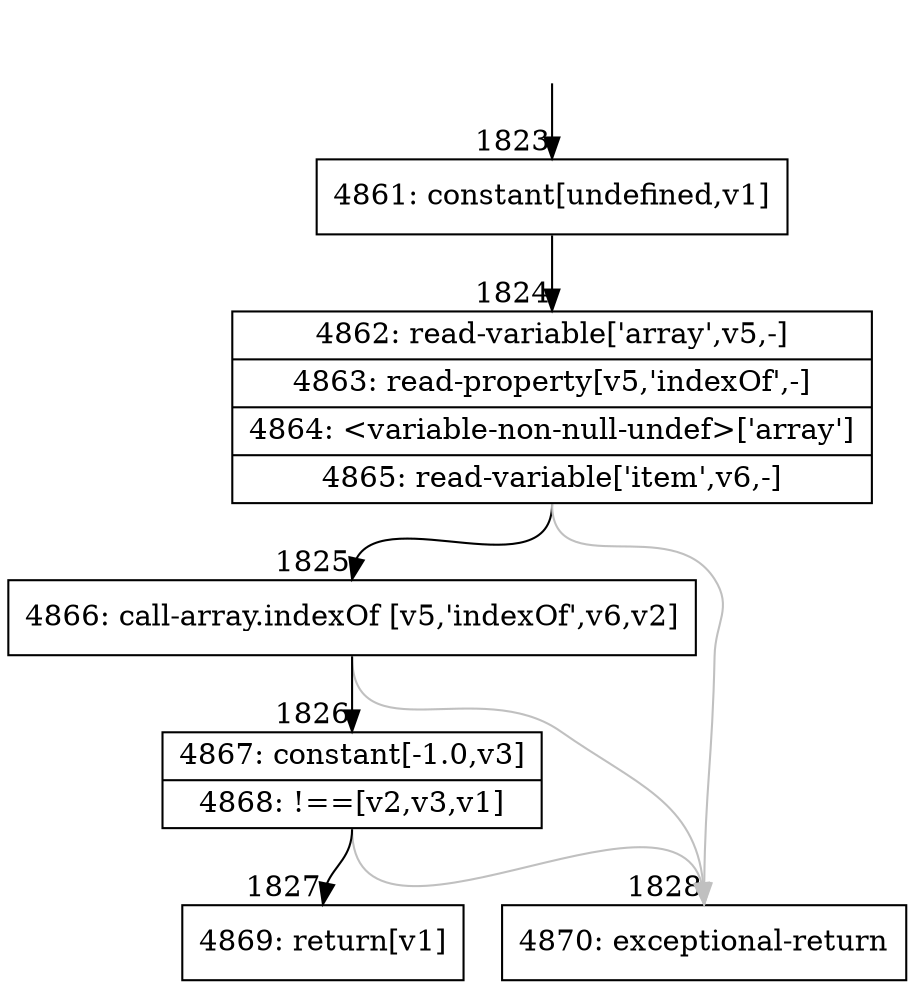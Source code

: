 digraph {
rankdir="TD"
BB_entry169[shape=none,label=""];
BB_entry169 -> BB1823 [tailport=s, headport=n, headlabel="    1823"]
BB1823 [shape=record label="{4861: constant[undefined,v1]}" ] 
BB1823 -> BB1824 [tailport=s, headport=n, headlabel="      1824"]
BB1824 [shape=record label="{4862: read-variable['array',v5,-]|4863: read-property[v5,'indexOf',-]|4864: \<variable-non-null-undef\>['array']|4865: read-variable['item',v6,-]}" ] 
BB1824 -> BB1825 [tailport=s, headport=n, headlabel="      1825"]
BB1824 -> BB1828 [tailport=s, headport=n, color=gray, headlabel="      1828"]
BB1825 [shape=record label="{4866: call-array.indexOf [v5,'indexOf',v6,v2]}" ] 
BB1825 -> BB1826 [tailport=s, headport=n, headlabel="      1826"]
BB1825 -> BB1828 [tailport=s, headport=n, color=gray]
BB1826 [shape=record label="{4867: constant[-1.0,v3]|4868: !==[v2,v3,v1]}" ] 
BB1826 -> BB1827 [tailport=s, headport=n, headlabel="      1827"]
BB1826 -> BB1828 [tailport=s, headport=n, color=gray]
BB1827 [shape=record label="{4869: return[v1]}" ] 
BB1828 [shape=record label="{4870: exceptional-return}" ] 
//#$~ 1178
}
